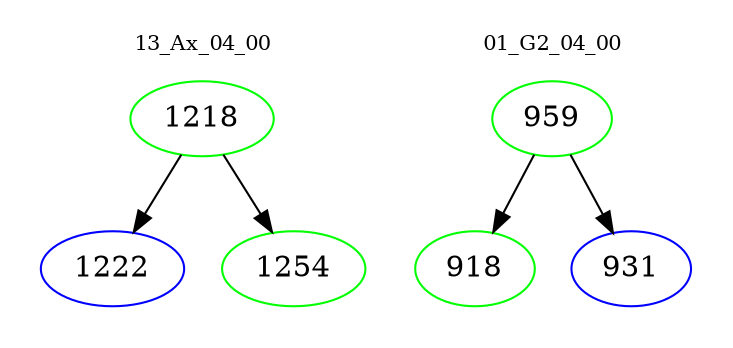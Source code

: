 digraph{
subgraph cluster_0 {
color = white
label = "13_Ax_04_00";
fontsize=10;
T0_1218 [label="1218", color="green"]
T0_1218 -> T0_1222 [color="black"]
T0_1222 [label="1222", color="blue"]
T0_1218 -> T0_1254 [color="black"]
T0_1254 [label="1254", color="green"]
}
subgraph cluster_1 {
color = white
label = "01_G2_04_00";
fontsize=10;
T1_959 [label="959", color="green"]
T1_959 -> T1_918 [color="black"]
T1_918 [label="918", color="green"]
T1_959 -> T1_931 [color="black"]
T1_931 [label="931", color="blue"]
}
}
